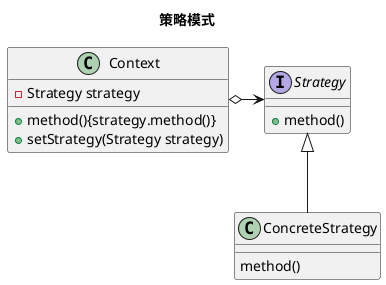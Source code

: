 

@startuml
title 策略模式
class Context{
    -Strategy strategy
    +method(){strategy.method()}
    +setStrategy(Strategy strategy)
}
interface Strategy{
    +method()
}

Context o-> Strategy


class ConcreteStrategy{
    method()
}


Strategy <|-- ConcreteStrategy

@enduml